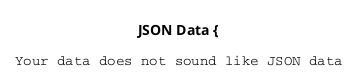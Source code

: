 @startjson

title JSON Data {
{
    "User Information": {
        "1": {
            "Profile Photo": "url до фото користувача",
            "Email": "email_adress@gmail.com",
            "Nickname": "Name"
        }
    },
    "User": {
        "1": {
            "Login": "Name",
            "Password": "12345678"
        }
    },
    "Choreographer": {
        "1": {
            "Specialization": "Майстер сучасних танців",
            "Experience": "Досвід хореографа більше 5 років"
        }
    },
    "Create Post": {
        "1": {
            "Text": "Досвід створення посту користувачем",
            "File": "url до відео чи фото"
        }
    },
    "Comment": {
        "1": {
            "Response": "Текст коментаря користувача",
            "Date": "04.10.2023"
        }
    },
    "Temperature Control": {
        "1": {
            "Air Purifier": true,
            "Mode": "холод",
            "Temperature": 25,
            "Automatic Setting": false
        }
    }
}
}
@endjson